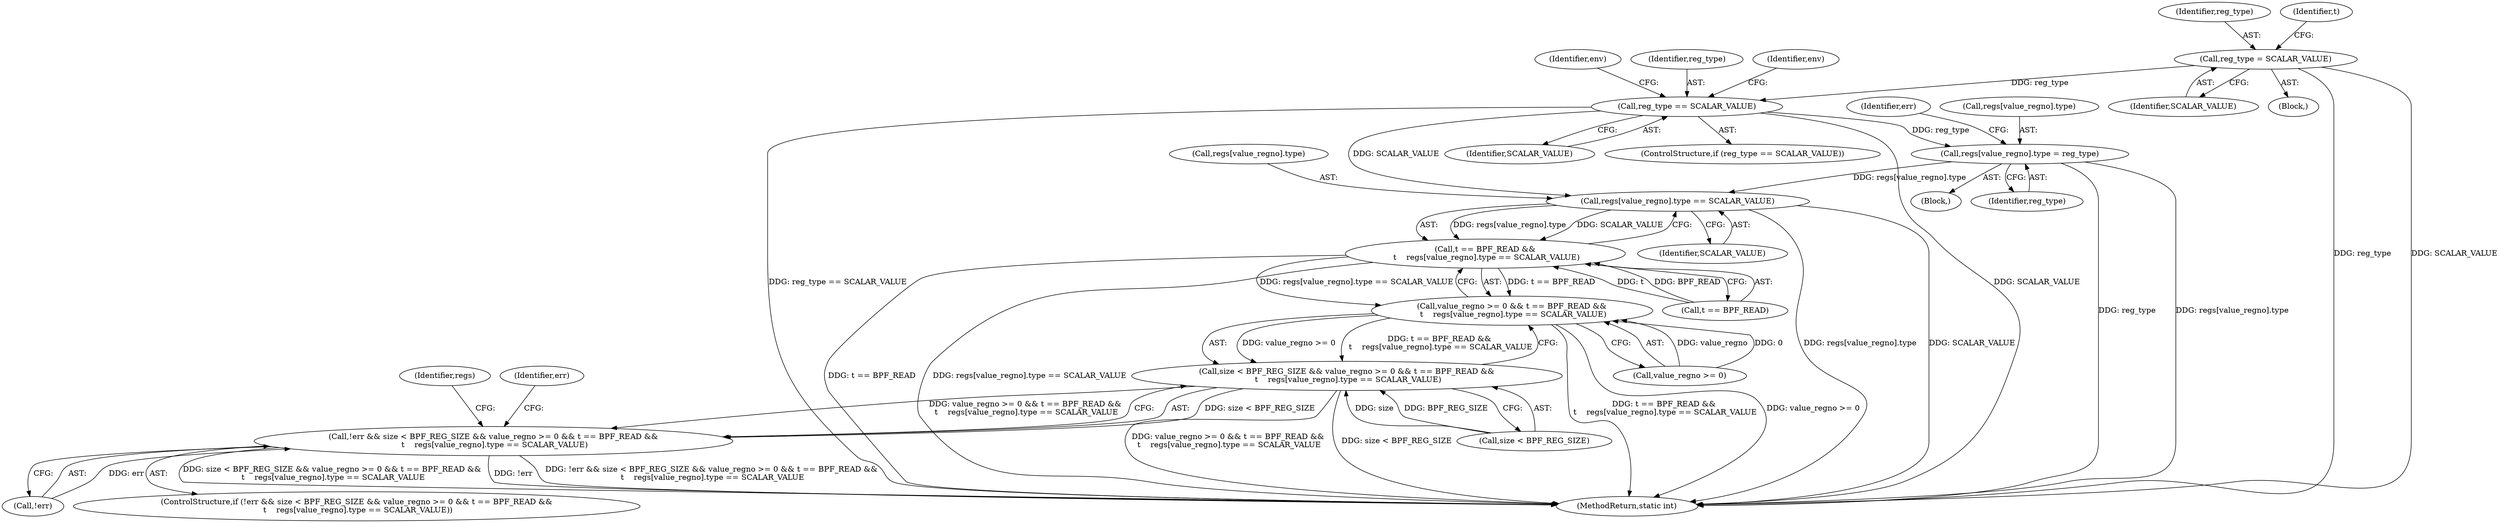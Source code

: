 digraph "0_linux_0c17d1d2c61936401f4702e1846e2c19b200f958_1@array" {
"1000351" [label="(Call,regs[value_regno].type = reg_type)"];
"1000318" [label="(Call,reg_type == SCALAR_VALUE)"];
"1000222" [label="(Call,reg_type = SCALAR_VALUE)"];
"1000552" [label="(Call,regs[value_regno].type == SCALAR_VALUE)"];
"1000548" [label="(Call,t == BPF_READ &&\n \t    regs[value_regno].type == SCALAR_VALUE)"];
"1000544" [label="(Call,value_regno >= 0 && t == BPF_READ &&\n \t    regs[value_regno].type == SCALAR_VALUE)"];
"1000540" [label="(Call,size < BPF_REG_SIZE && value_regno >= 0 && t == BPF_READ &&\n \t    regs[value_regno].type == SCALAR_VALUE)"];
"1000537" [label="(Call,!err && size < BPF_REG_SIZE && value_regno >= 0 && t == BPF_READ &&\n \t    regs[value_regno].type == SCALAR_VALUE)"];
"1000563" [label="(Identifier,regs)"];
"1000538" [label="(Call,!err)"];
"1000222" [label="(Call,reg_type = SCALAR_VALUE)"];
"1000549" [label="(Call,t == BPF_READ)"];
"1000544" [label="(Call,value_regno >= 0 && t == BPF_READ &&\n \t    regs[value_regno].type == SCALAR_VALUE)"];
"1000540" [label="(Call,size < BPF_REG_SIZE && value_regno >= 0 && t == BPF_READ &&\n \t    regs[value_regno].type == SCALAR_VALUE)"];
"1000320" [label="(Identifier,SCALAR_VALUE)"];
"1000552" [label="(Call,regs[value_regno].type == SCALAR_VALUE)"];
"1000318" [label="(Call,reg_type == SCALAR_VALUE)"];
"1000553" [label="(Call,regs[value_regno].type)"];
"1000316" [label="(Block,)"];
"1000327" [label="(Identifier,env)"];
"1000223" [label="(Identifier,reg_type)"];
"1000322" [label="(Identifier,env)"];
"1000537" [label="(Call,!err && size < BPF_REG_SIZE && value_regno >= 0 && t == BPF_READ &&\n \t    regs[value_regno].type == SCALAR_VALUE)"];
"1000228" [label="(Identifier,t)"];
"1000536" [label="(ControlStructure,if (!err && size < BPF_REG_SIZE && value_regno >= 0 && t == BPF_READ &&\n \t    regs[value_regno].type == SCALAR_VALUE))"];
"1000567" [label="(Identifier,err)"];
"1000558" [label="(Identifier,SCALAR_VALUE)"];
"1000539" [label="(Identifier,err)"];
"1000545" [label="(Call,value_regno >= 0)"];
"1000541" [label="(Call,size < BPF_REG_SIZE)"];
"1000224" [label="(Identifier,SCALAR_VALUE)"];
"1000319" [label="(Identifier,reg_type)"];
"1000352" [label="(Call,regs[value_regno].type)"];
"1000357" [label="(Identifier,reg_type)"];
"1000317" [label="(ControlStructure,if (reg_type == SCALAR_VALUE))"];
"1000568" [label="(MethodReturn,static int)"];
"1000220" [label="(Block,)"];
"1000548" [label="(Call,t == BPF_READ &&\n \t    regs[value_regno].type == SCALAR_VALUE)"];
"1000351" [label="(Call,regs[value_regno].type = reg_type)"];
"1000351" -> "1000316"  [label="AST: "];
"1000351" -> "1000357"  [label="CFG: "];
"1000352" -> "1000351"  [label="AST: "];
"1000357" -> "1000351"  [label="AST: "];
"1000539" -> "1000351"  [label="CFG: "];
"1000351" -> "1000568"  [label="DDG: reg_type"];
"1000351" -> "1000568"  [label="DDG: regs[value_regno].type"];
"1000318" -> "1000351"  [label="DDG: reg_type"];
"1000351" -> "1000552"  [label="DDG: regs[value_regno].type"];
"1000318" -> "1000317"  [label="AST: "];
"1000318" -> "1000320"  [label="CFG: "];
"1000319" -> "1000318"  [label="AST: "];
"1000320" -> "1000318"  [label="AST: "];
"1000322" -> "1000318"  [label="CFG: "];
"1000327" -> "1000318"  [label="CFG: "];
"1000318" -> "1000568"  [label="DDG: reg_type == SCALAR_VALUE"];
"1000318" -> "1000568"  [label="DDG: SCALAR_VALUE"];
"1000222" -> "1000318"  [label="DDG: reg_type"];
"1000318" -> "1000552"  [label="DDG: SCALAR_VALUE"];
"1000222" -> "1000220"  [label="AST: "];
"1000222" -> "1000224"  [label="CFG: "];
"1000223" -> "1000222"  [label="AST: "];
"1000224" -> "1000222"  [label="AST: "];
"1000228" -> "1000222"  [label="CFG: "];
"1000222" -> "1000568"  [label="DDG: reg_type"];
"1000222" -> "1000568"  [label="DDG: SCALAR_VALUE"];
"1000552" -> "1000548"  [label="AST: "];
"1000552" -> "1000558"  [label="CFG: "];
"1000553" -> "1000552"  [label="AST: "];
"1000558" -> "1000552"  [label="AST: "];
"1000548" -> "1000552"  [label="CFG: "];
"1000552" -> "1000568"  [label="DDG: regs[value_regno].type"];
"1000552" -> "1000568"  [label="DDG: SCALAR_VALUE"];
"1000552" -> "1000548"  [label="DDG: regs[value_regno].type"];
"1000552" -> "1000548"  [label="DDG: SCALAR_VALUE"];
"1000548" -> "1000544"  [label="AST: "];
"1000548" -> "1000549"  [label="CFG: "];
"1000549" -> "1000548"  [label="AST: "];
"1000544" -> "1000548"  [label="CFG: "];
"1000548" -> "1000568"  [label="DDG: t == BPF_READ"];
"1000548" -> "1000568"  [label="DDG: regs[value_regno].type == SCALAR_VALUE"];
"1000548" -> "1000544"  [label="DDG: t == BPF_READ"];
"1000548" -> "1000544"  [label="DDG: regs[value_regno].type == SCALAR_VALUE"];
"1000549" -> "1000548"  [label="DDG: t"];
"1000549" -> "1000548"  [label="DDG: BPF_READ"];
"1000544" -> "1000540"  [label="AST: "];
"1000544" -> "1000545"  [label="CFG: "];
"1000545" -> "1000544"  [label="AST: "];
"1000540" -> "1000544"  [label="CFG: "];
"1000544" -> "1000568"  [label="DDG: t == BPF_READ &&\n \t    regs[value_regno].type == SCALAR_VALUE"];
"1000544" -> "1000568"  [label="DDG: value_regno >= 0"];
"1000544" -> "1000540"  [label="DDG: value_regno >= 0"];
"1000544" -> "1000540"  [label="DDG: t == BPF_READ &&\n \t    regs[value_regno].type == SCALAR_VALUE"];
"1000545" -> "1000544"  [label="DDG: value_regno"];
"1000545" -> "1000544"  [label="DDG: 0"];
"1000540" -> "1000537"  [label="AST: "];
"1000540" -> "1000541"  [label="CFG: "];
"1000541" -> "1000540"  [label="AST: "];
"1000537" -> "1000540"  [label="CFG: "];
"1000540" -> "1000568"  [label="DDG: value_regno >= 0 && t == BPF_READ &&\n \t    regs[value_regno].type == SCALAR_VALUE"];
"1000540" -> "1000568"  [label="DDG: size < BPF_REG_SIZE"];
"1000540" -> "1000537"  [label="DDG: size < BPF_REG_SIZE"];
"1000540" -> "1000537"  [label="DDG: value_regno >= 0 && t == BPF_READ &&\n \t    regs[value_regno].type == SCALAR_VALUE"];
"1000541" -> "1000540"  [label="DDG: size"];
"1000541" -> "1000540"  [label="DDG: BPF_REG_SIZE"];
"1000537" -> "1000536"  [label="AST: "];
"1000537" -> "1000538"  [label="CFG: "];
"1000538" -> "1000537"  [label="AST: "];
"1000563" -> "1000537"  [label="CFG: "];
"1000567" -> "1000537"  [label="CFG: "];
"1000537" -> "1000568"  [label="DDG: size < BPF_REG_SIZE && value_regno >= 0 && t == BPF_READ &&\n \t    regs[value_regno].type == SCALAR_VALUE"];
"1000537" -> "1000568"  [label="DDG: !err"];
"1000537" -> "1000568"  [label="DDG: !err && size < BPF_REG_SIZE && value_regno >= 0 && t == BPF_READ &&\n \t    regs[value_regno].type == SCALAR_VALUE"];
"1000538" -> "1000537"  [label="DDG: err"];
}
